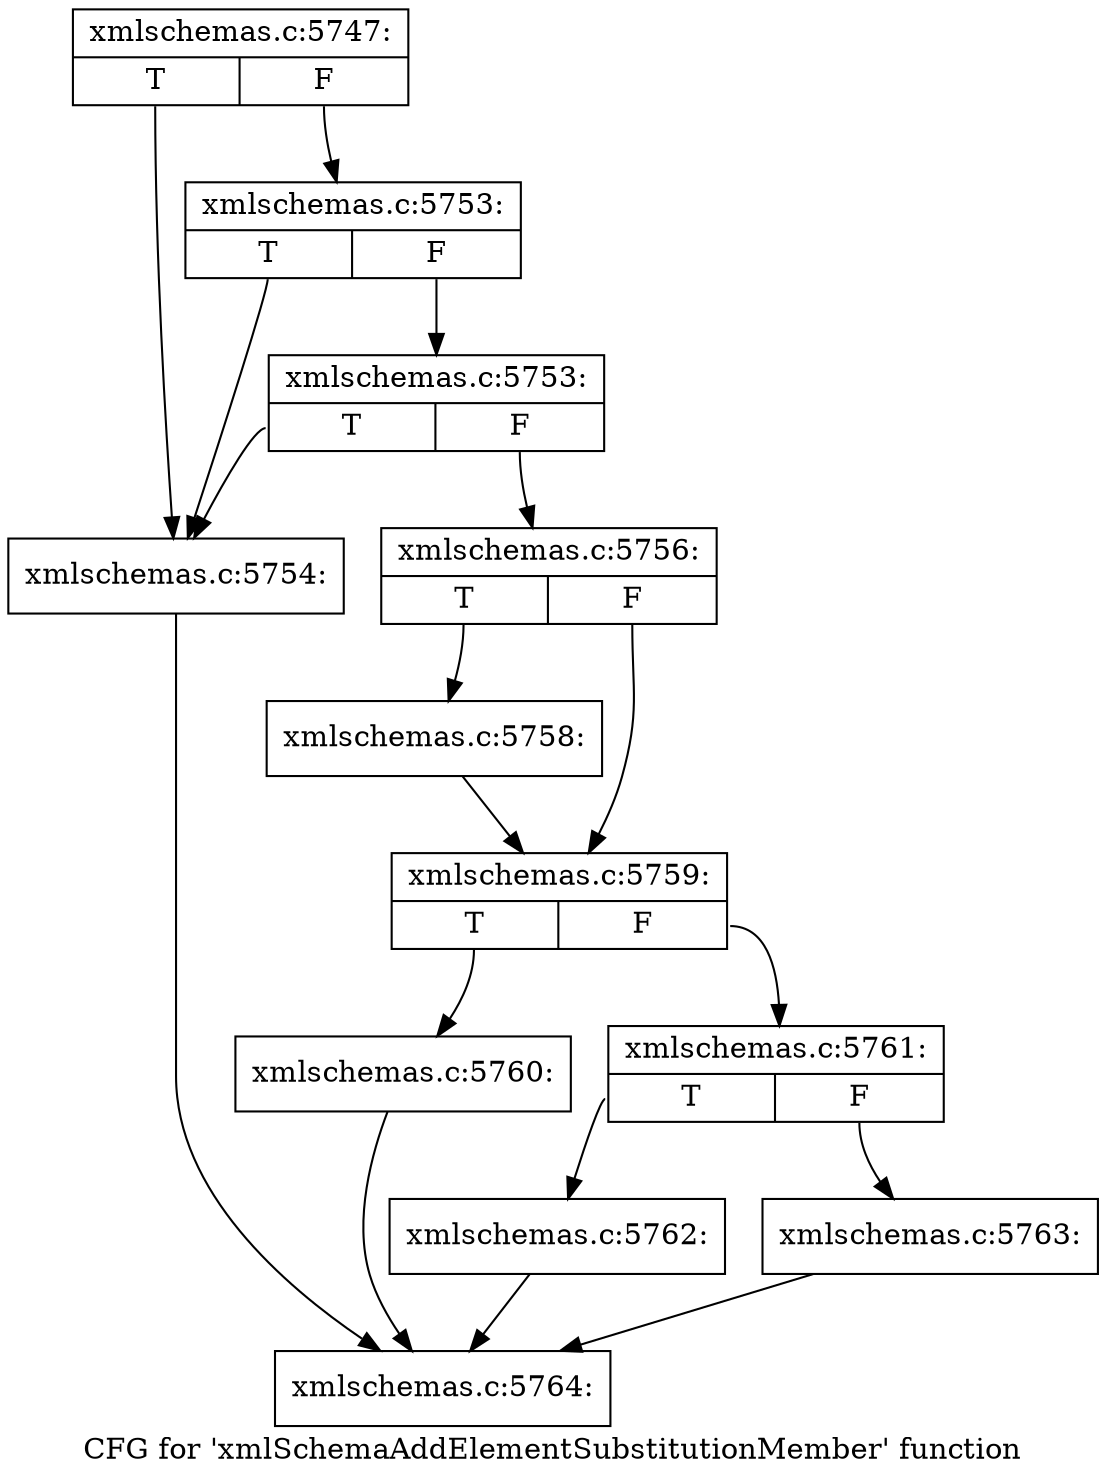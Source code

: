 digraph "CFG for 'xmlSchemaAddElementSubstitutionMember' function" {
	label="CFG for 'xmlSchemaAddElementSubstitutionMember' function";

	Node0x532b230 [shape=record,label="{xmlschemas.c:5747:|{<s0>T|<s1>F}}"];
	Node0x532b230:s0 -> Node0x53379e0;
	Node0x532b230:s1 -> Node0x5337b00;
	Node0x5337b00 [shape=record,label="{xmlschemas.c:5753:|{<s0>T|<s1>F}}"];
	Node0x5337b00:s0 -> Node0x53379e0;
	Node0x5337b00:s1 -> Node0x5337a80;
	Node0x5337a80 [shape=record,label="{xmlschemas.c:5753:|{<s0>T|<s1>F}}"];
	Node0x5337a80:s0 -> Node0x53379e0;
	Node0x5337a80:s1 -> Node0x5337a30;
	Node0x53379e0 [shape=record,label="{xmlschemas.c:5754:}"];
	Node0x53379e0 -> Node0x532b650;
	Node0x5337a30 [shape=record,label="{xmlschemas.c:5756:|{<s0>T|<s1>F}}"];
	Node0x5337a30:s0 -> Node0x5338cb0;
	Node0x5337a30:s1 -> Node0x5338fe0;
	Node0x5338cb0 [shape=record,label="{xmlschemas.c:5758:}"];
	Node0x5338cb0 -> Node0x5338fe0;
	Node0x5338fe0 [shape=record,label="{xmlschemas.c:5759:|{<s0>T|<s1>F}}"];
	Node0x5338fe0:s0 -> Node0x5339720;
	Node0x5338fe0:s1 -> Node0x5339850;
	Node0x5339720 [shape=record,label="{xmlschemas.c:5760:}"];
	Node0x5339720 -> Node0x532b650;
	Node0x5339850 [shape=record,label="{xmlschemas.c:5761:|{<s0>T|<s1>F}}"];
	Node0x5339850:s0 -> Node0x5339af0;
	Node0x5339850:s1 -> Node0x5339b40;
	Node0x5339af0 [shape=record,label="{xmlschemas.c:5762:}"];
	Node0x5339af0 -> Node0x532b650;
	Node0x5339b40 [shape=record,label="{xmlschemas.c:5763:}"];
	Node0x5339b40 -> Node0x532b650;
	Node0x532b650 [shape=record,label="{xmlschemas.c:5764:}"];
}
